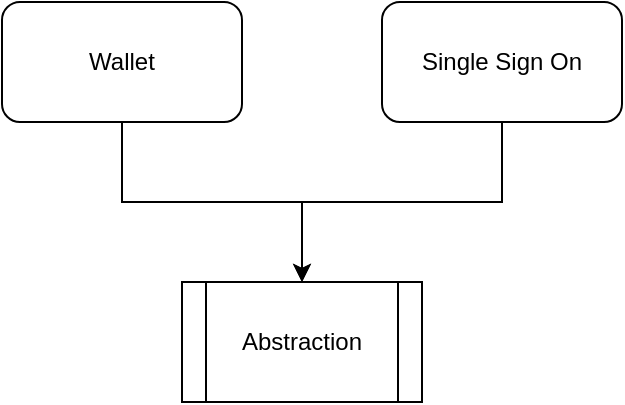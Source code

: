 <mxfile version="24.6.4" type="github">
  <diagram name="Page-1" id="nlI5c6fU1N-37jEBttU2">
    <mxGraphModel dx="678" dy="362" grid="1" gridSize="10" guides="1" tooltips="1" connect="1" arrows="1" fold="1" page="1" pageScale="1" pageWidth="850" pageHeight="1100" math="0" shadow="0">
      <root>
        <mxCell id="0" />
        <mxCell id="1" parent="0" />
        <mxCell id="Phnk7pw0QjDZ1ico6e5--5" style="edgeStyle=orthogonalEdgeStyle;rounded=0;orthogonalLoop=1;jettySize=auto;html=1;" edge="1" parent="1" source="Phnk7pw0QjDZ1ico6e5--1" target="Phnk7pw0QjDZ1ico6e5--2">
          <mxGeometry relative="1" as="geometry" />
        </mxCell>
        <mxCell id="Phnk7pw0QjDZ1ico6e5--1" value="Wallet" style="rounded=1;whiteSpace=wrap;html=1;" vertex="1" parent="1">
          <mxGeometry x="150" y="160" width="120" height="60" as="geometry" />
        </mxCell>
        <mxCell id="Phnk7pw0QjDZ1ico6e5--2" value="Abstraction" style="shape=process;whiteSpace=wrap;html=1;backgroundOutline=1;" vertex="1" parent="1">
          <mxGeometry x="240" y="300" width="120" height="60" as="geometry" />
        </mxCell>
        <mxCell id="Phnk7pw0QjDZ1ico6e5--4" style="edgeStyle=orthogonalEdgeStyle;rounded=0;orthogonalLoop=1;jettySize=auto;html=1;" edge="1" parent="1" source="Phnk7pw0QjDZ1ico6e5--3" target="Phnk7pw0QjDZ1ico6e5--2">
          <mxGeometry relative="1" as="geometry" />
        </mxCell>
        <mxCell id="Phnk7pw0QjDZ1ico6e5--3" value="Single Sign On" style="rounded=1;whiteSpace=wrap;html=1;" vertex="1" parent="1">
          <mxGeometry x="340" y="160" width="120" height="60" as="geometry" />
        </mxCell>
      </root>
    </mxGraphModel>
  </diagram>
</mxfile>
